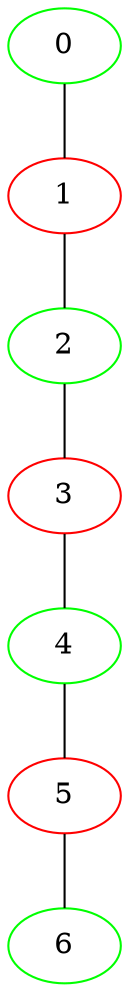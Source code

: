 strict graph A {
	graph [name=A];
	0	 [color=green];
	1	 [color=red];
	0 -- 1;
	2	 [color=green];
	1 -- 2;
	3	 [color=red];
	2 -- 3;
	4	 [color=green];
	3 -- 4;
	5	 [color=red];
	4 -- 5;
	6	 [color=green];
	5 -- 6;
}
